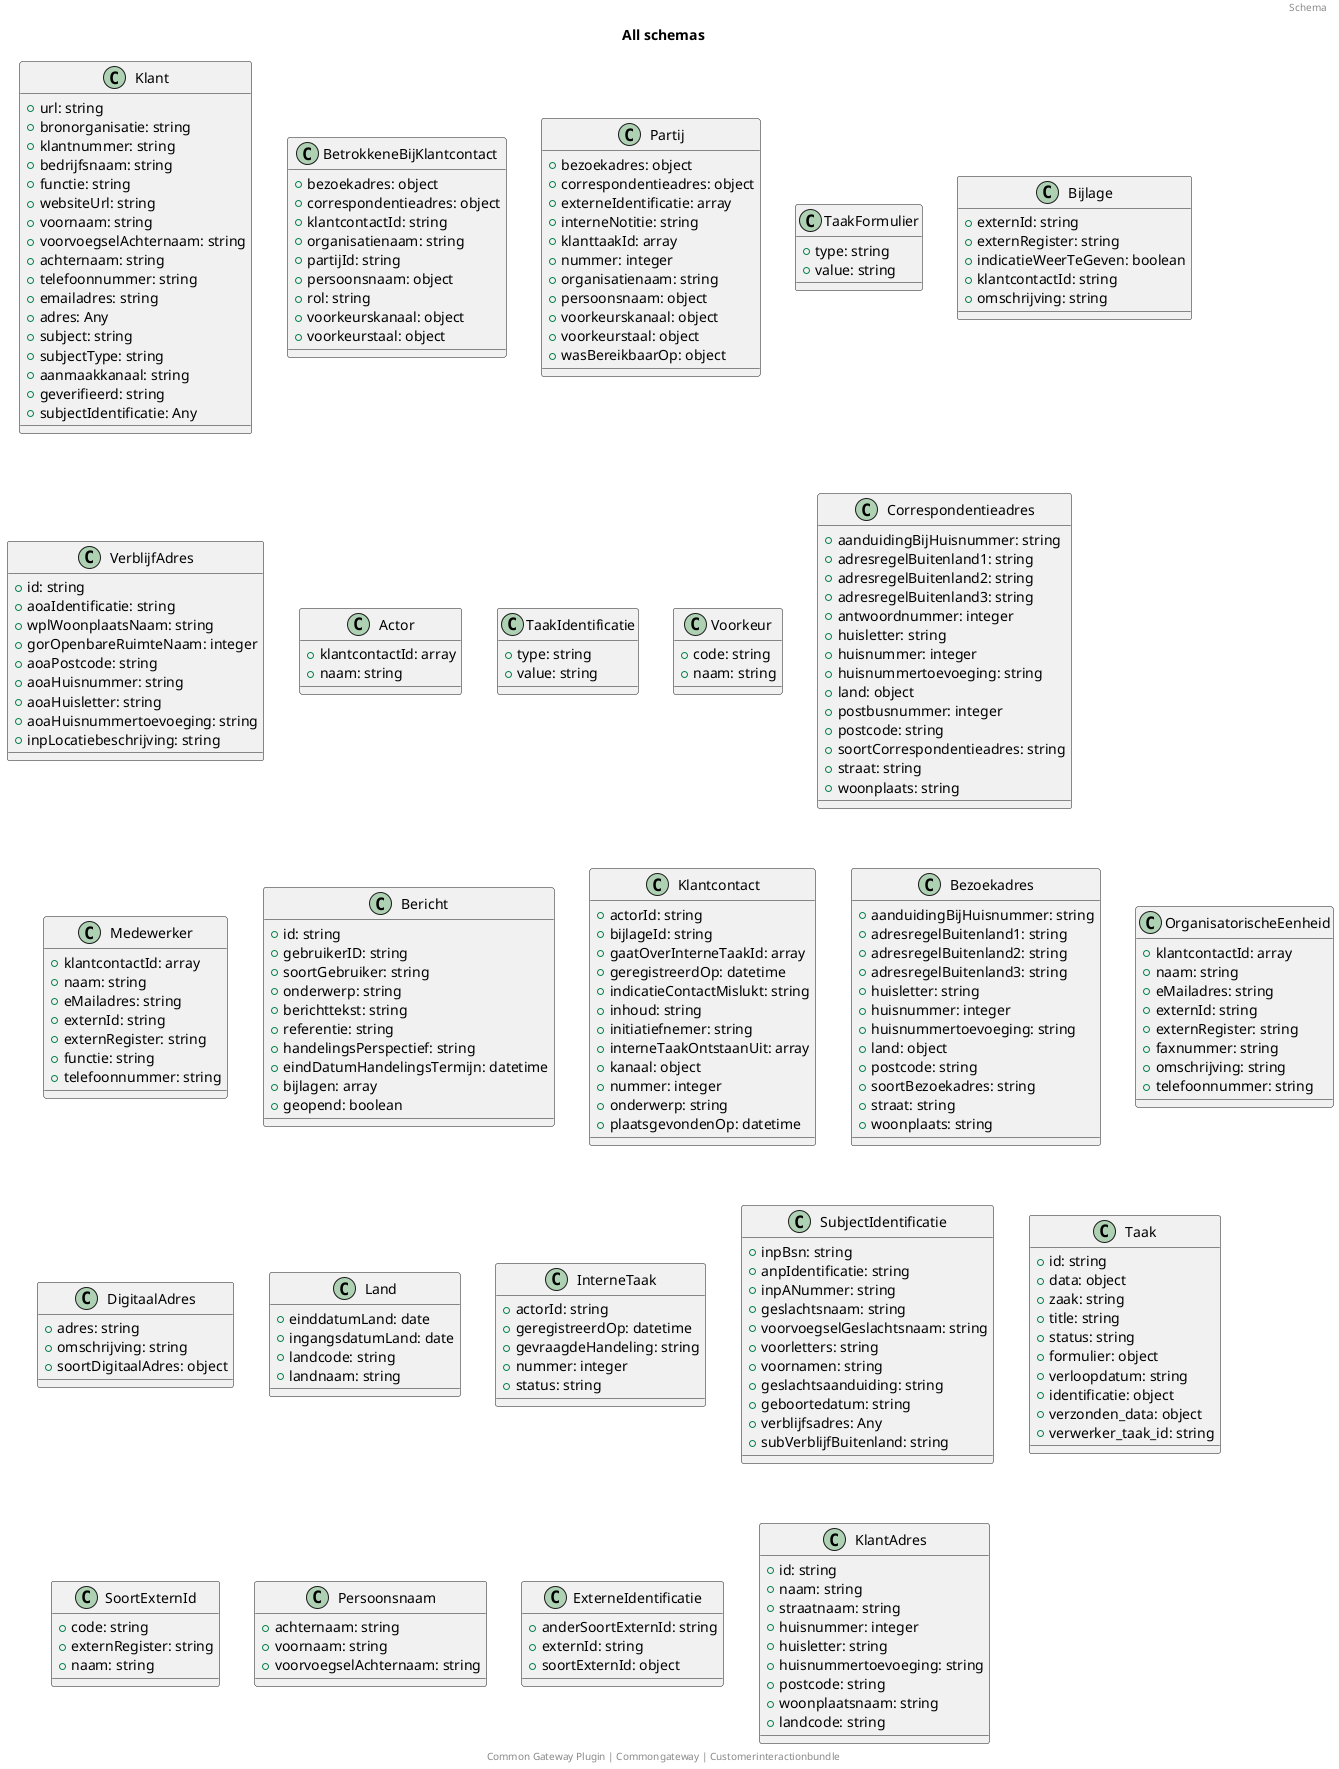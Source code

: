 @startuml
title: All schemas
footer: Common Gateway Plugin | Commongateway | Customerinteractionbundle 
header: Schema
class Klant {
  + url: string
  + bronorganisatie: string
  + klantnummer: string
  + bedrijfsnaam: string
  + functie: string
  + websiteUrl: string
  + voornaam: string
  + voorvoegselAchternaam: string
  + achternaam: string
  + telefoonnummer: string
  + emailadres: string
  + adres: Any
  + subject: string
  + subjectType: string
  + aanmaakkanaal: string
  + geverifieerd: string
  + subjectIdentificatie: Any
}
class BetrokkeneBijKlantcontact {
  + bezoekadres: object
  + correspondentieadres: object
  + klantcontactId: string
  + organisatienaam: string
  + partijId: string
  + persoonsnaam: object
  + rol: string
  + voorkeurskanaal: object
  + voorkeurstaal: object
}
class Partij {
  + bezoekadres: object
  + correspondentieadres: object
  + externeIdentificatie: array
  + interneNotitie: string
  + klanttaakId: array
  + nummer: integer
  + organisatienaam: string
  + persoonsnaam: object
  + voorkeurskanaal: object
  + voorkeurstaal: object
  + wasBereikbaarOp: object
}
class TaakFormulier {
  + type: string
  + value: string
}
class Bijlage {
  + externId: string
  + externRegister: string
  + indicatieWeerTeGeven: boolean
  + klantcontactId: string
  + omschrijving: string
}
class VerblijfAdres {
  + id: string
  + aoaIdentificatie: string
  + wplWoonplaatsNaam: string
  + gorOpenbareRuimteNaam: integer
  + aoaPostcode: string
  + aoaHuisnummer: string
  + aoaHuisletter: string
  + aoaHuisnummertoevoeging: string
  + inpLocatiebeschrijving: string
}
class Actor {
  + klantcontactId: array
  + naam: string
}
class TaakIdentificatie {
  + type: string
  + value: string
}
class Voorkeur {
  + code: string
  + naam: string
}
class Correspondentieadres {
  + aanduidingBijHuisnummer: string
  + adresregelBuitenland1: string
  + adresregelBuitenland2: string
  + adresregelBuitenland3: string
  + antwoordnummer: integer
  + huisletter: string
  + huisnummer: integer
  + huisnummertoevoeging: string
  + land: object
  + postbusnummer: integer
  + postcode: string
  + soortCorrespondentieadres: string
  + straat: string
  + woonplaats: string
}
class Medewerker {
  + klantcontactId: array
  + naam: string
  + eMailadres: string
  + externId: string
  + externRegister: string
  + functie: string
  + telefoonnummer: string
}
class Bericht {
  + id: string
  + gebruikerID: string
  + soortGebruiker: string
  + onderwerp: string
  + berichttekst: string
  + referentie: string
  + handelingsPerspectief: string
  + eindDatumHandelingsTermijn: datetime
  + bijlagen: array
  + geopend: boolean
}
class Klantcontact {
  + actorId: string
  + bijlageId: string
  + gaatOverInterneTaakId: array
  + geregistreerdOp: datetime
  + indicatieContactMislukt: string
  + inhoud: string
  + initiatiefnemer: string
  + interneTaakOntstaanUit: array
  + kanaal: object
  + nummer: integer
  + onderwerp: string
  + plaatsgevondenOp: datetime
}
class Bezoekadres {
  + aanduidingBijHuisnummer: string
  + adresregelBuitenland1: string
  + adresregelBuitenland2: string
  + adresregelBuitenland3: string
  + huisletter: string
  + huisnummer: integer
  + huisnummertoevoeging: string
  + land: object
  + postcode: string
  + soortBezoekadres: string
  + straat: string
  + woonplaats: string
}
class OrganisatorischeEenheid {
  + klantcontactId: array
  + naam: string
  + eMailadres: string
  + externId: string
  + externRegister: string
  + faxnummer: string
  + omschrijving: string
  + telefoonnummer: string
}
class DigitaalAdres {
  + adres: string
  + omschrijving: string
  + soortDigitaalAdres: object
}
class Land {
  + einddatumLand: date
  + ingangsdatumLand: date
  + landcode: string
  + landnaam: string
}
class InterneTaak {
  + actorId: string
  + geregistreerdOp: datetime
  + gevraagdeHandeling: string
  + nummer: integer
  + status: string
}
class SubjectIdentificatie {
  + inpBsn: string
  + anpIdentificatie: string
  + inpANummer: string
  + geslachtsnaam: string
  + voorvoegselGeslachtsnaam: string
  + voorletters: string
  + voornamen: string
  + geslachtsaanduiding: string
  + geboortedatum: string
  + verblijfsadres: Any
  + subVerblijfBuitenland: string
}
class Taak {
  + id: string
  + data: object
  + zaak: string
  + title: string
  + status: string
  + formulier: object
  + verloopdatum: string
  + identificatie: object
  + verzonden_data: object
  + verwerker_taak_id: string
}
class SoortExternId {
  + code: string
  + externRegister: string
  + naam: string
}
class Persoonsnaam {
  + achternaam: string
  + voornaam: string
  + voorvoegselAchternaam: string
}
class ExterneIdentificatie {
  + anderSoortExternId: string
  + externId: string
  + soortExternId: object
}
class KlantAdres {
  + id: string
  + naam: string
  + straatnaam: string
  + huisnummer: integer
  + huisletter: string
  + huisnummertoevoeging: string
  + postcode: string
  + woonplaatsnaam: string
  + landcode: string
}
@enduml
